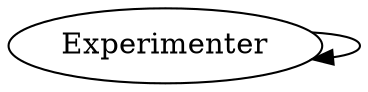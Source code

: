/* Created by mdot for Matlab */
digraph m2html {
  Experimenter -> Experimenter;

  Experimenter [URL="Experimenter.html"];
}